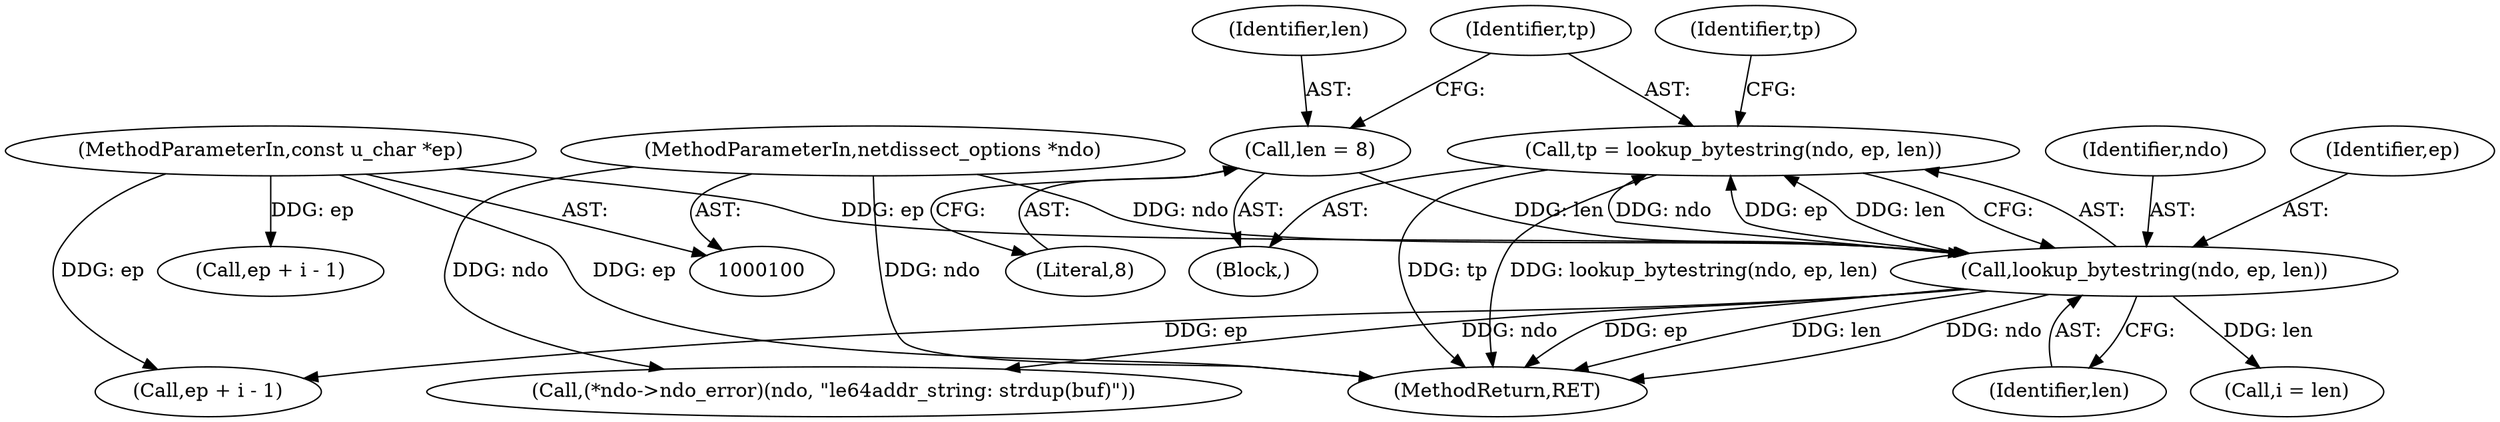 digraph "0_tcpdump_730fc35968c5433b9e2a829779057f4f9495dc51@pointer" {
"1000112" [label="(Call,tp = lookup_bytestring(ndo, ep, len))"];
"1000114" [label="(Call,lookup_bytestring(ndo, ep, len))"];
"1000101" [label="(MethodParameterIn,netdissect_options *ndo)"];
"1000102" [label="(MethodParameterIn,const u_char *ep)"];
"1000105" [label="(Call,len = 8)"];
"1000120" [label="(Identifier,tp)"];
"1000114" [label="(Call,lookup_bytestring(ndo, ep, len))"];
"1000112" [label="(Call,tp = lookup_bytestring(ndo, ep, len))"];
"1000101" [label="(MethodParameterIn,netdissect_options *ndo)"];
"1000106" [label="(Identifier,len)"];
"1000113" [label="(Identifier,tp)"];
"1000115" [label="(Identifier,ndo)"];
"1000116" [label="(Identifier,ep)"];
"1000130" [label="(Call,i = len)"];
"1000117" [label="(Identifier,len)"];
"1000105" [label="(Call,len = 8)"];
"1000190" [label="(Call,(*ndo->ndo_error)(ndo, \"le64addr_string: strdup(buf)\"))"];
"1000103" [label="(Block,)"];
"1000161" [label="(Call,ep + i - 1)"];
"1000197" [label="(MethodReturn,RET)"];
"1000107" [label="(Literal,8)"];
"1000147" [label="(Call,ep + i - 1)"];
"1000102" [label="(MethodParameterIn,const u_char *ep)"];
"1000112" -> "1000103"  [label="AST: "];
"1000112" -> "1000114"  [label="CFG: "];
"1000113" -> "1000112"  [label="AST: "];
"1000114" -> "1000112"  [label="AST: "];
"1000120" -> "1000112"  [label="CFG: "];
"1000112" -> "1000197"  [label="DDG: lookup_bytestring(ndo, ep, len)"];
"1000112" -> "1000197"  [label="DDG: tp"];
"1000114" -> "1000112"  [label="DDG: ndo"];
"1000114" -> "1000112"  [label="DDG: ep"];
"1000114" -> "1000112"  [label="DDG: len"];
"1000114" -> "1000117"  [label="CFG: "];
"1000115" -> "1000114"  [label="AST: "];
"1000116" -> "1000114"  [label="AST: "];
"1000117" -> "1000114"  [label="AST: "];
"1000114" -> "1000197"  [label="DDG: len"];
"1000114" -> "1000197"  [label="DDG: ndo"];
"1000114" -> "1000197"  [label="DDG: ep"];
"1000101" -> "1000114"  [label="DDG: ndo"];
"1000102" -> "1000114"  [label="DDG: ep"];
"1000105" -> "1000114"  [label="DDG: len"];
"1000114" -> "1000130"  [label="DDG: len"];
"1000114" -> "1000147"  [label="DDG: ep"];
"1000114" -> "1000190"  [label="DDG: ndo"];
"1000101" -> "1000100"  [label="AST: "];
"1000101" -> "1000197"  [label="DDG: ndo"];
"1000101" -> "1000190"  [label="DDG: ndo"];
"1000102" -> "1000100"  [label="AST: "];
"1000102" -> "1000197"  [label="DDG: ep"];
"1000102" -> "1000147"  [label="DDG: ep"];
"1000102" -> "1000161"  [label="DDG: ep"];
"1000105" -> "1000103"  [label="AST: "];
"1000105" -> "1000107"  [label="CFG: "];
"1000106" -> "1000105"  [label="AST: "];
"1000107" -> "1000105"  [label="AST: "];
"1000113" -> "1000105"  [label="CFG: "];
}
